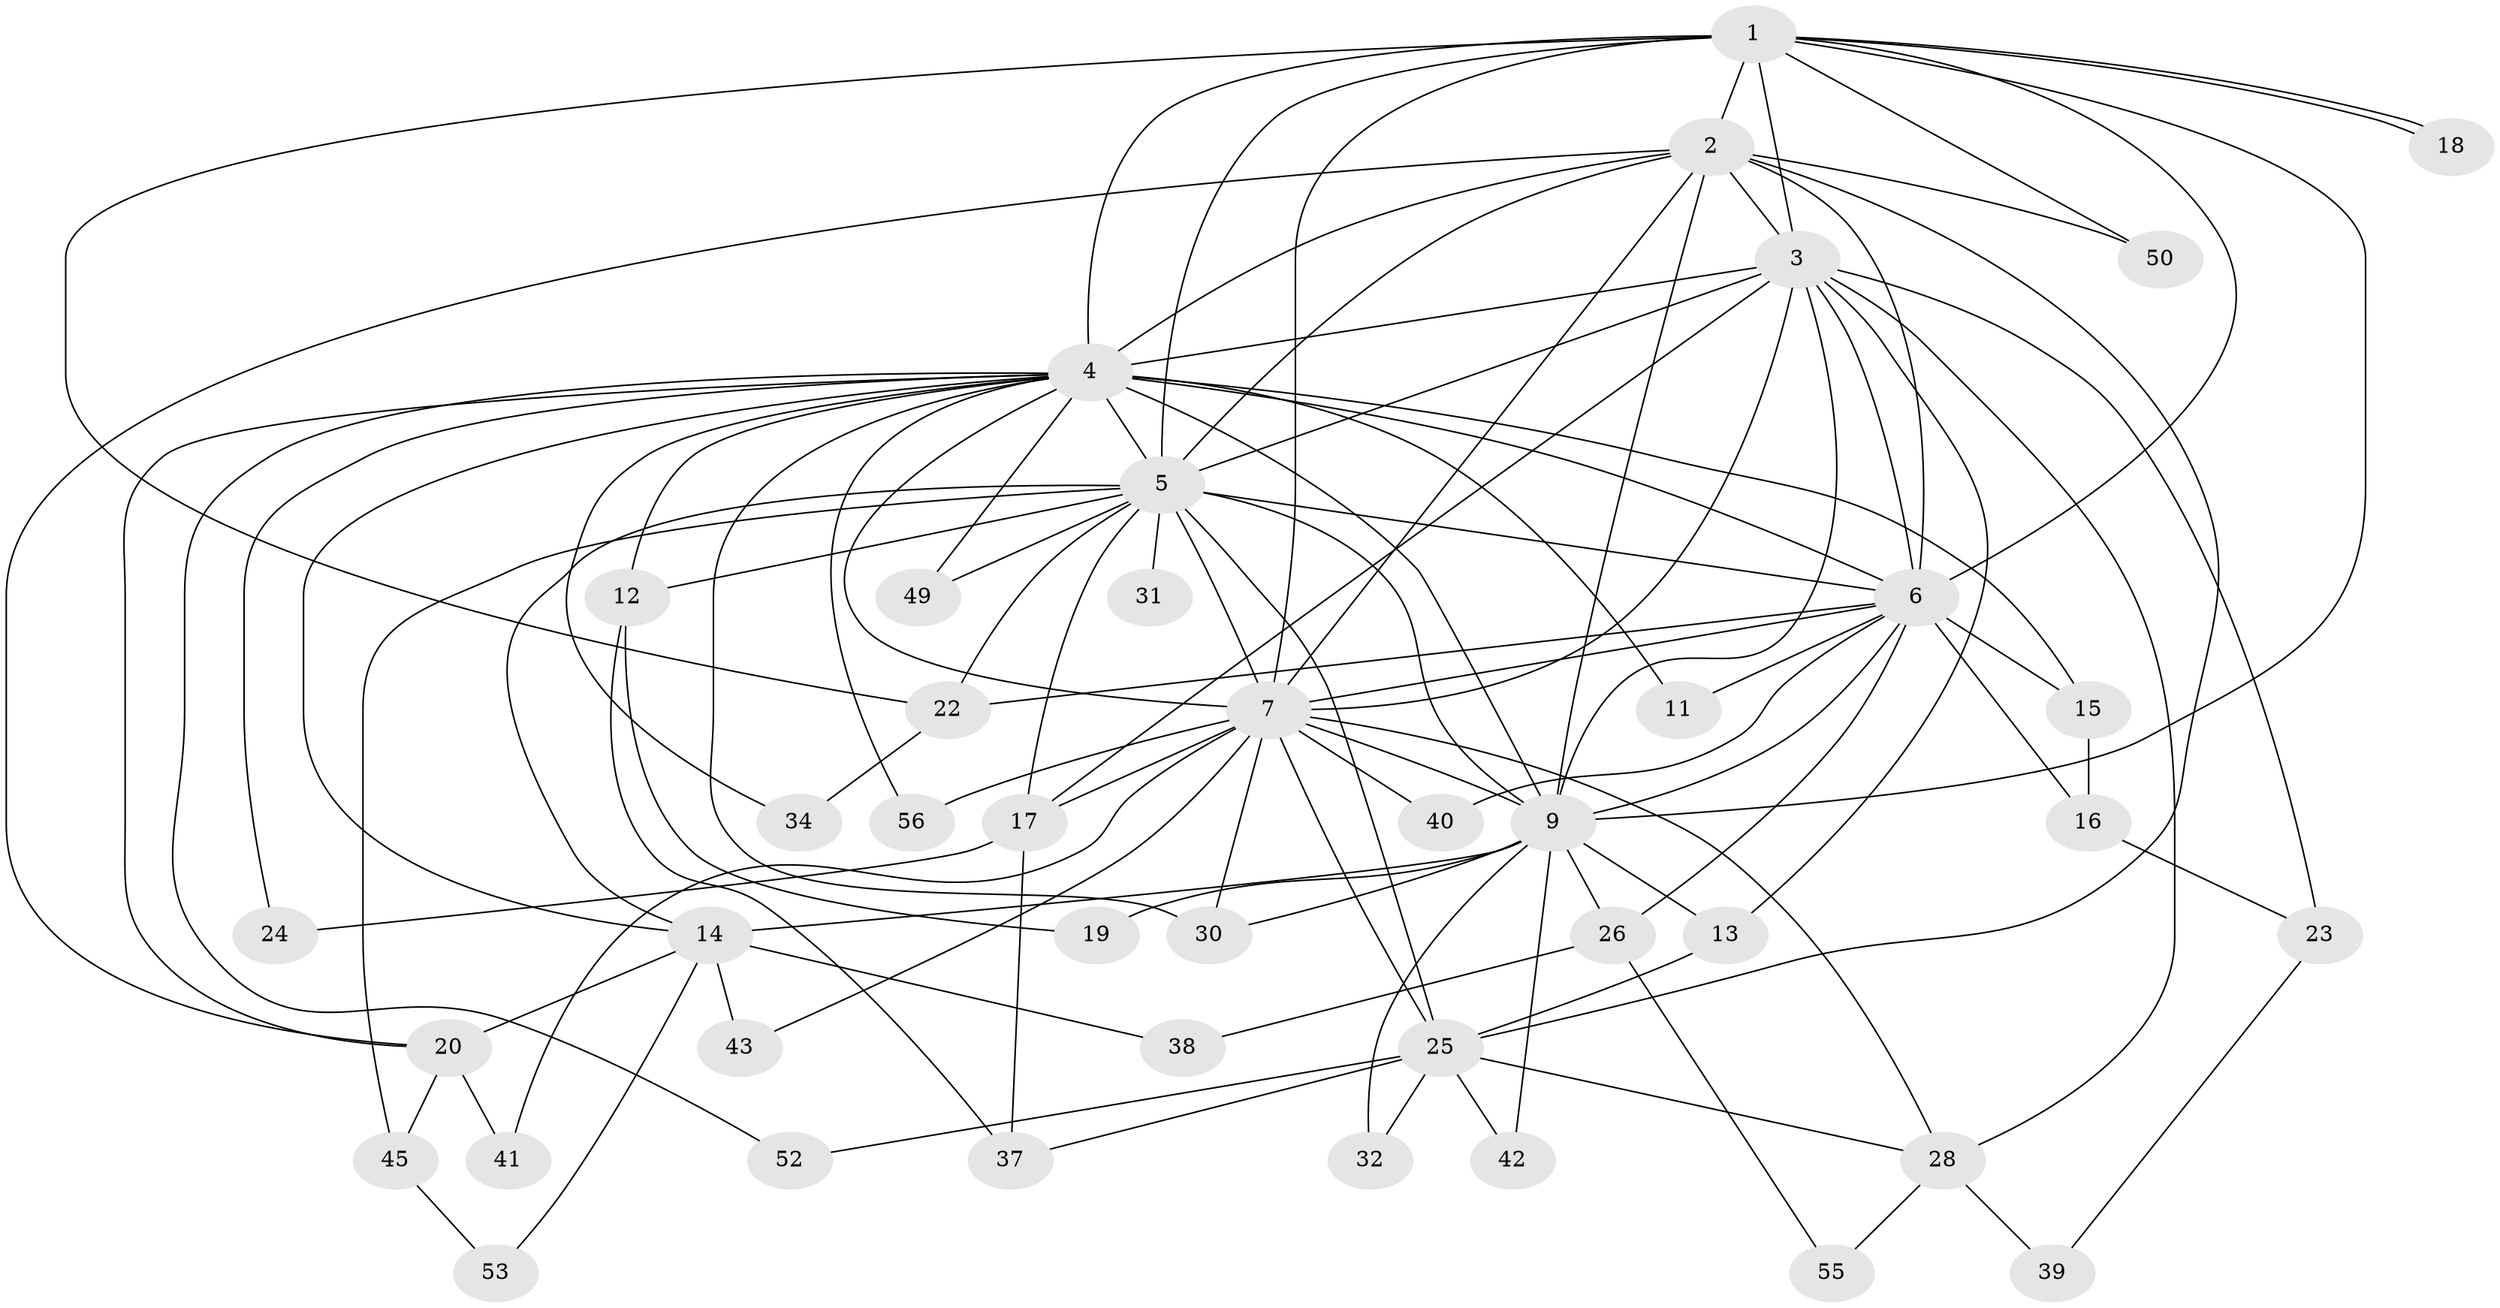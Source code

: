 // original degree distribution, {14: 0.03333333333333333, 12: 0.03333333333333333, 15: 0.016666666666666666, 23: 0.016666666666666666, 17: 0.03333333333333333, 16: 0.016666666666666666, 11: 0.016666666666666666, 2: 0.48333333333333334, 4: 0.08333333333333333, 3: 0.2, 7: 0.03333333333333333, 6: 0.016666666666666666, 5: 0.016666666666666666}
// Generated by graph-tools (version 1.1) at 2025/11/02/27/25 16:11:08]
// undirected, 42 vertices, 104 edges
graph export_dot {
graph [start="1"]
  node [color=gray90,style=filled];
  1 [super="+59"];
  2;
  3 [super="+54"];
  4 [super="+60"];
  5 [super="+21"];
  6 [super="+10"];
  7 [super="+8"];
  9 [super="+35"];
  11;
  12 [super="+57"];
  13 [super="+47"];
  14 [super="+51"];
  15;
  16;
  17 [super="+58"];
  18;
  19;
  20 [super="+27"];
  22 [super="+29"];
  23 [super="+48"];
  24;
  25 [super="+36"];
  26;
  28 [super="+33"];
  30 [super="+44"];
  31;
  32;
  34;
  37;
  38;
  39;
  40 [super="+46"];
  41;
  42;
  43;
  45;
  49;
  50;
  52;
  53;
  55;
  56;
  1 -- 2;
  1 -- 3;
  1 -- 4 [weight=2];
  1 -- 5;
  1 -- 6 [weight=2];
  1 -- 7 [weight=2];
  1 -- 9;
  1 -- 18;
  1 -- 18;
  1 -- 22;
  1 -- 50;
  2 -- 3;
  2 -- 4;
  2 -- 5;
  2 -- 6 [weight=2];
  2 -- 7 [weight=2];
  2 -- 9;
  2 -- 20;
  2 -- 50;
  2 -- 25;
  3 -- 4 [weight=2];
  3 -- 5;
  3 -- 6 [weight=2];
  3 -- 7 [weight=2];
  3 -- 9;
  3 -- 13;
  3 -- 17;
  3 -- 23 [weight=2];
  3 -- 28;
  4 -- 5;
  4 -- 6 [weight=3];
  4 -- 7 [weight=2];
  4 -- 9;
  4 -- 11;
  4 -- 12;
  4 -- 15;
  4 -- 24;
  4 -- 30;
  4 -- 34;
  4 -- 49;
  4 -- 52;
  4 -- 56;
  4 -- 14;
  4 -- 20;
  5 -- 6 [weight=2];
  5 -- 7 [weight=2];
  5 -- 9;
  5 -- 12;
  5 -- 14;
  5 -- 22;
  5 -- 25;
  5 -- 31 [weight=2];
  5 -- 45;
  5 -- 49;
  5 -- 17;
  6 -- 7 [weight=4];
  6 -- 9 [weight=2];
  6 -- 26;
  6 -- 40 [weight=2];
  6 -- 22;
  6 -- 11;
  6 -- 15;
  6 -- 16;
  7 -- 9 [weight=2];
  7 -- 17 [weight=2];
  7 -- 30;
  7 -- 40;
  7 -- 43;
  7 -- 56;
  7 -- 41;
  7 -- 25;
  7 -- 28;
  9 -- 13;
  9 -- 14 [weight=2];
  9 -- 19;
  9 -- 26;
  9 -- 32;
  9 -- 42;
  9 -- 30;
  12 -- 19;
  12 -- 37;
  13 -- 25;
  14 -- 20;
  14 -- 38;
  14 -- 43;
  14 -- 53;
  15 -- 16;
  16 -- 23;
  17 -- 24;
  17 -- 37;
  20 -- 41;
  20 -- 45;
  22 -- 34;
  23 -- 39;
  25 -- 28;
  25 -- 32;
  25 -- 52;
  25 -- 42;
  25 -- 37;
  26 -- 38;
  26 -- 55;
  28 -- 39;
  28 -- 55;
  45 -- 53;
}

